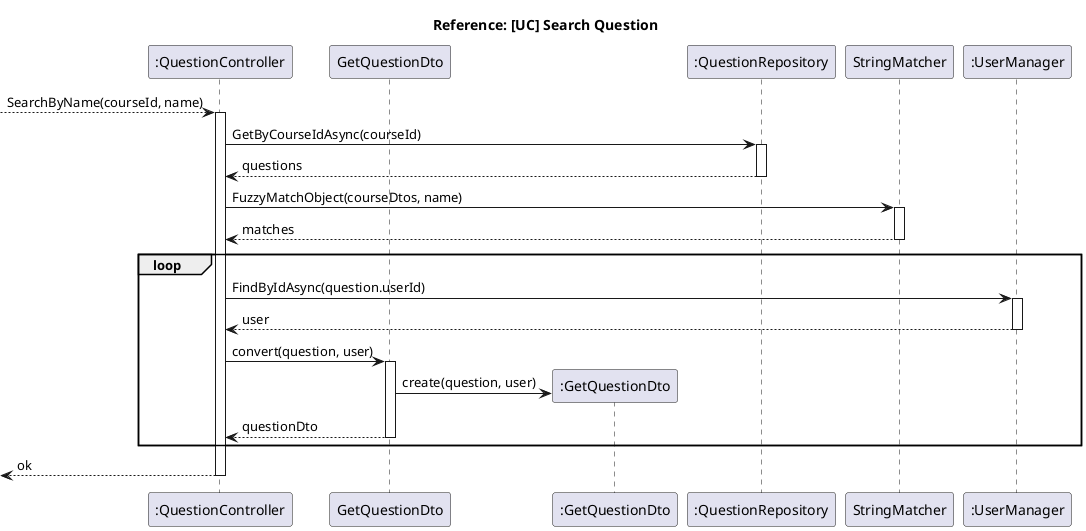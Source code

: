 @startuml Search question

title Reference: [UC] Search Question

participant ":QuestionController" as controller
participant GetQuestionDto
participant ":GetQuestionDto" as getQuestionDto
participant ":QuestionRepository" as repository
participant StringMatcher
participant ":UserManager" as manager

--> controller: SearchByName(courseId, name)
activate controller

controller -> repository: GetByCourseIdAsync(courseId)
activate repository
repository --> controller: questions
deactivate repository

controller -> StringMatcher: FuzzyMatchObject(courseDtos, name)
activate StringMatcher
StringMatcher --> controller: matches
deactivate StringMatcher

loop
    controller -> manager: FindByIdAsync(question.userId)
    activate manager
    manager --> controller: user
    deactivate manager

    controller -> GetQuestionDto: convert(question, user)
    activate GetQuestionDto
    GetQuestionDto -> getQuestionDto**: create(question, user)
    GetQuestionDto --> controller: questionDto
    deactivate GetQuestionDto

end

<-- controller: ok

deactivate controller

@enduml